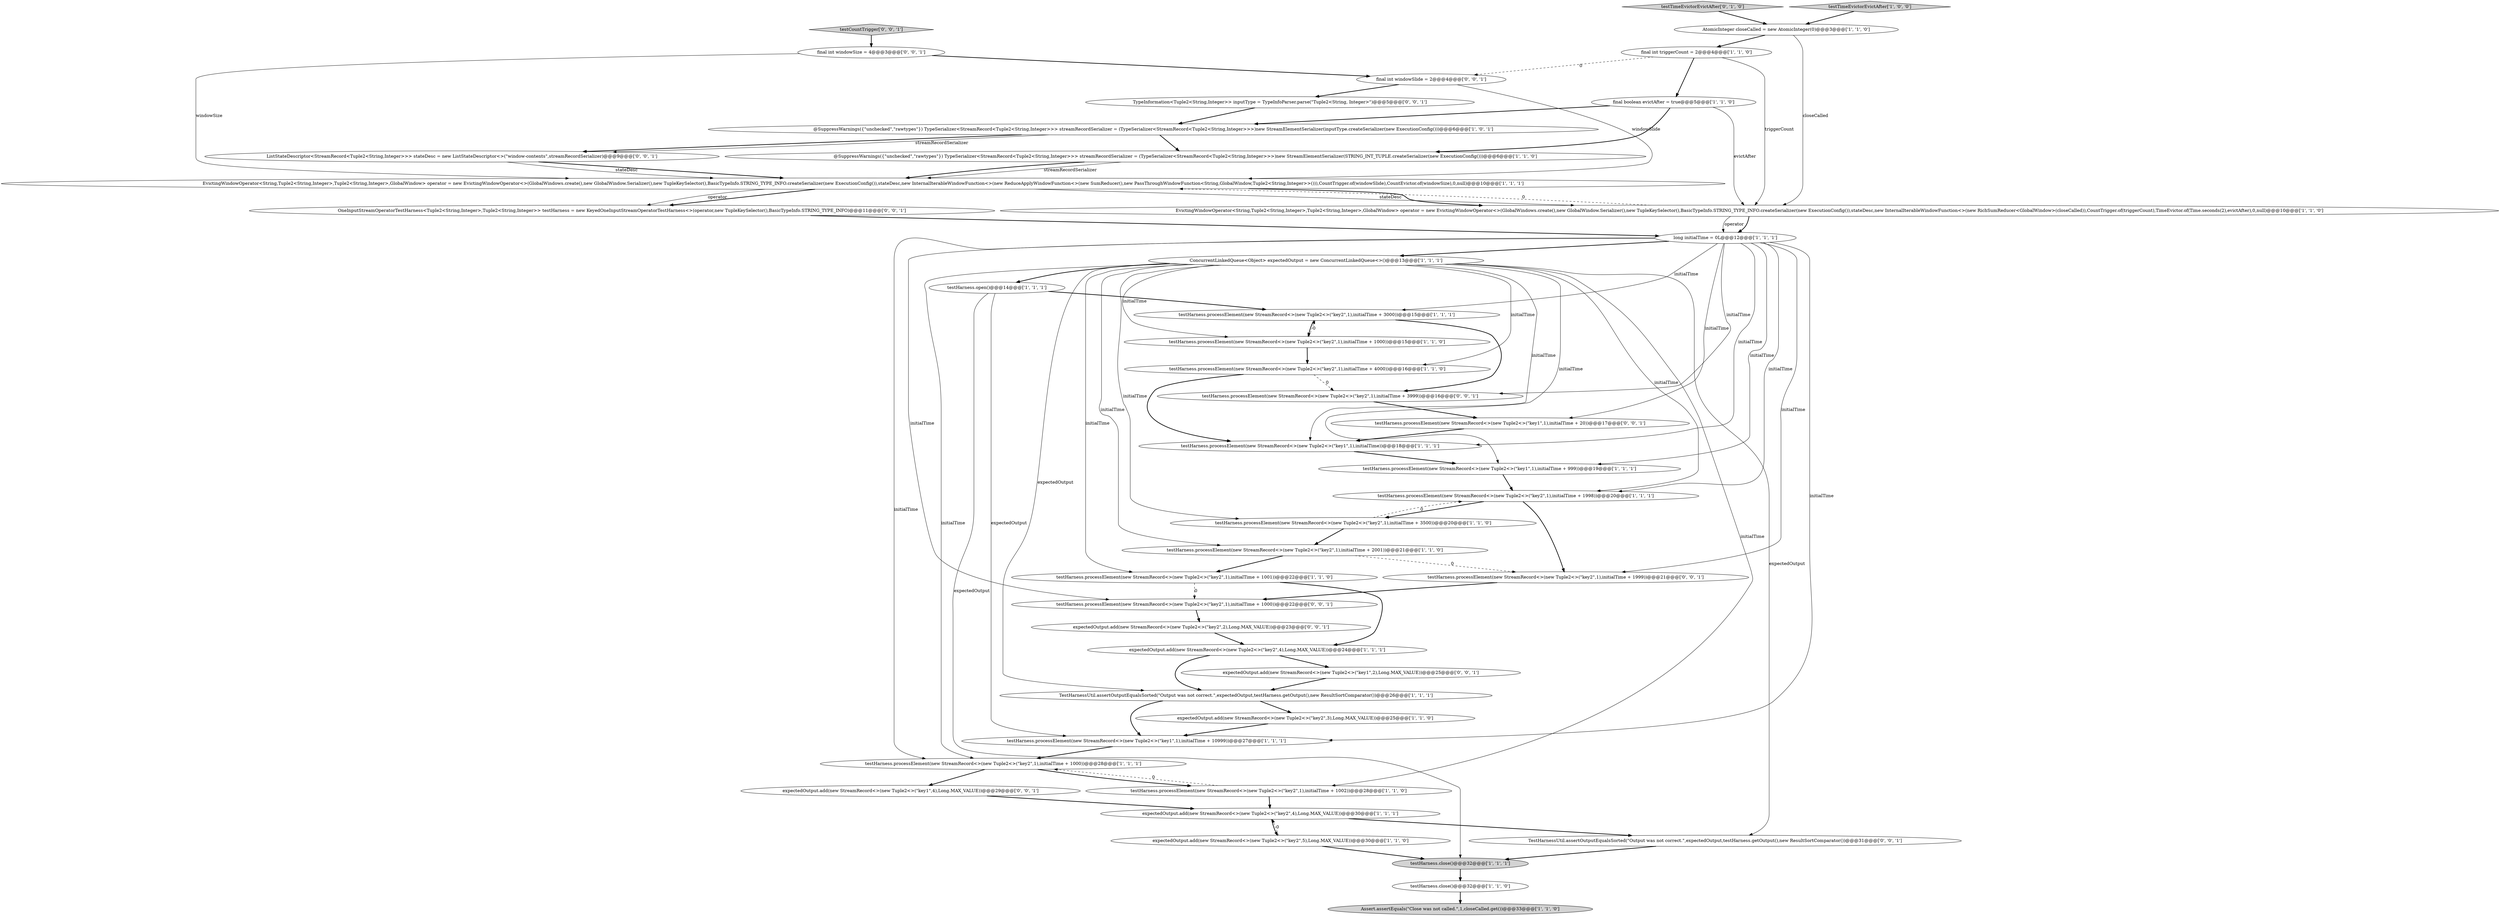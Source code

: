 digraph {
24 [style = filled, label = "testHarness.open()@@@14@@@['1', '1', '1']", fillcolor = white, shape = ellipse image = "AAA0AAABBB1BBB"];
34 [style = filled, label = "testHarness.processElement(new StreamRecord<>(new Tuple2<>(\"key2\",1),initialTime + 1000))@@@22@@@['0', '0', '1']", fillcolor = white, shape = ellipse image = "AAA0AAABBB3BBB"];
3 [style = filled, label = "testHarness.processElement(new StreamRecord<>(new Tuple2<>(\"key1\",1),initialTime))@@@18@@@['1', '1', '1']", fillcolor = white, shape = ellipse image = "AAA0AAABBB1BBB"];
33 [style = filled, label = "OneInputStreamOperatorTestHarness<Tuple2<String,Integer>,Tuple2<String,Integer>> testHarness = new KeyedOneInputStreamOperatorTestHarness<>(operator,new TupleKeySelector(),BasicTypeInfo.STRING_TYPE_INFO)@@@11@@@['0', '0', '1']", fillcolor = white, shape = ellipse image = "AAA0AAABBB3BBB"];
13 [style = filled, label = "testHarness.processElement(new StreamRecord<>(new Tuple2<>(\"key2\",1),initialTime + 4000))@@@16@@@['1', '1', '0']", fillcolor = white, shape = ellipse image = "AAA0AAABBB1BBB"];
45 [style = filled, label = "testHarness.processElement(new StreamRecord<>(new Tuple2<>(\"key2\",1),initialTime + 1999))@@@21@@@['0', '0', '1']", fillcolor = white, shape = ellipse image = "AAA0AAABBB3BBB"];
7 [style = filled, label = "testHarness.close()@@@32@@@['1', '1', '1']", fillcolor = lightgray, shape = ellipse image = "AAA0AAABBB1BBB"];
30 [style = filled, label = "testHarness.processElement(new StreamRecord<>(new Tuple2<>(\"key2\",1),initialTime + 1001))@@@22@@@['1', '1', '0']", fillcolor = white, shape = ellipse image = "AAA0AAABBB1BBB"];
23 [style = filled, label = "testHarness.processElement(new StreamRecord<>(new Tuple2<>(\"key2\",1),initialTime + 1002))@@@28@@@['1', '1', '0']", fillcolor = white, shape = ellipse image = "AAA0AAABBB1BBB"];
43 [style = filled, label = "final int windowSlide = 2@@@4@@@['0', '0', '1']", fillcolor = white, shape = ellipse image = "AAA0AAABBB3BBB"];
42 [style = filled, label = "testCountTrigger['0', '0', '1']", fillcolor = lightgray, shape = diamond image = "AAA0AAABBB3BBB"];
40 [style = filled, label = "final int windowSize = 4@@@3@@@['0', '0', '1']", fillcolor = white, shape = ellipse image = "AAA0AAABBB3BBB"];
16 [style = filled, label = "expectedOutput.add(new StreamRecord<>(new Tuple2<>(\"key2\",4),Long.MAX_VALUE))@@@24@@@['1', '1', '1']", fillcolor = white, shape = ellipse image = "AAA0AAABBB1BBB"];
28 [style = filled, label = "testHarness.close()@@@32@@@['1', '1', '0']", fillcolor = white, shape = ellipse image = "AAA0AAABBB1BBB"];
17 [style = filled, label = "testHarness.processElement(new StreamRecord<>(new Tuple2<>(\"key2\",1),initialTime + 1000))@@@28@@@['1', '1', '1']", fillcolor = white, shape = ellipse image = "AAA0AAABBB1BBB"];
39 [style = filled, label = "testHarness.processElement(new StreamRecord<>(new Tuple2<>(\"key1\",1),initialTime + 20))@@@17@@@['0', '0', '1']", fillcolor = white, shape = ellipse image = "AAA0AAABBB3BBB"];
44 [style = filled, label = "testHarness.processElement(new StreamRecord<>(new Tuple2<>(\"key2\",1),initialTime + 3999))@@@16@@@['0', '0', '1']", fillcolor = white, shape = ellipse image = "AAA0AAABBB3BBB"];
5 [style = filled, label = "testHarness.processElement(new StreamRecord<>(new Tuple2<>(\"key2\",1),initialTime + 1000))@@@15@@@['1', '1', '0']", fillcolor = white, shape = ellipse image = "AAA0AAABBB1BBB"];
6 [style = filled, label = "testHarness.processElement(new StreamRecord<>(new Tuple2<>(\"key2\",1),initialTime + 3000))@@@15@@@['1', '1', '1']", fillcolor = white, shape = ellipse image = "AAA0AAABBB1BBB"];
21 [style = filled, label = "ConcurrentLinkedQueue<Object> expectedOutput = new ConcurrentLinkedQueue<>()@@@13@@@['1', '1', '1']", fillcolor = white, shape = ellipse image = "AAA0AAABBB1BBB"];
9 [style = filled, label = "final int triggerCount = 2@@@4@@@['1', '1', '0']", fillcolor = white, shape = ellipse image = "AAA0AAABBB1BBB"];
25 [style = filled, label = "testHarness.processElement(new StreamRecord<>(new Tuple2<>(\"key1\",1),initialTime + 999))@@@19@@@['1', '1', '1']", fillcolor = white, shape = ellipse image = "AAA0AAABBB1BBB"];
8 [style = filled, label = "expectedOutput.add(new StreamRecord<>(new Tuple2<>(\"key2\",4),Long.MAX_VALUE))@@@30@@@['1', '1', '1']", fillcolor = white, shape = ellipse image = "AAA0AAABBB1BBB"];
35 [style = filled, label = "expectedOutput.add(new StreamRecord<>(new Tuple2<>(\"key2\",2),Long.MAX_VALUE))@@@23@@@['0', '0', '1']", fillcolor = white, shape = ellipse image = "AAA0AAABBB3BBB"];
37 [style = filled, label = "ListStateDescriptor<StreamRecord<Tuple2<String,Integer>>> stateDesc = new ListStateDescriptor<>(\"window-contents\",streamRecordSerializer)@@@9@@@['0', '0', '1']", fillcolor = white, shape = ellipse image = "AAA0AAABBB3BBB"];
2 [style = filled, label = "long initialTime = 0L@@@12@@@['1', '1', '1']", fillcolor = white, shape = ellipse image = "AAA0AAABBB1BBB"];
38 [style = filled, label = "TypeInformation<Tuple2<String,Integer>> inputType = TypeInfoParser.parse(\"Tuple2<String, Integer>\")@@@5@@@['0', '0', '1']", fillcolor = white, shape = ellipse image = "AAA0AAABBB3BBB"];
15 [style = filled, label = "testHarness.processElement(new StreamRecord<>(new Tuple2<>(\"key2\",1),initialTime + 2001))@@@21@@@['1', '1', '0']", fillcolor = white, shape = ellipse image = "AAA0AAABBB1BBB"];
19 [style = filled, label = "expectedOutput.add(new StreamRecord<>(new Tuple2<>(\"key2\",3),Long.MAX_VALUE))@@@25@@@['1', '1', '0']", fillcolor = white, shape = ellipse image = "AAA0AAABBB1BBB"];
11 [style = filled, label = "EvictingWindowOperator<String,Tuple2<String,Integer>,Tuple2<String,Integer>,GlobalWindow> operator = new EvictingWindowOperator<>(GlobalWindows.create(),new GlobalWindow.Serializer(),new TupleKeySelector(),BasicTypeInfo.STRING_TYPE_INFO.createSerializer(new ExecutionConfig()),stateDesc,new InternalIterableWindowFunction<>(new ReduceApplyWindowFunction<>(new SumReducer(),new PassThroughWindowFunction<String,GlobalWindow,Tuple2<String,Integer>>())),CountTrigger.of(windowSlide),CountEvictor.of(windowSize),0,null)@@@10@@@['1', '1', '1']", fillcolor = white, shape = ellipse image = "AAA0AAABBB1BBB"];
31 [style = filled, label = "testTimeEvictorEvictAfter['0', '1', '0']", fillcolor = lightgray, shape = diamond image = "AAA0AAABBB2BBB"];
32 [style = filled, label = "expectedOutput.add(new StreamRecord<>(new Tuple2<>(\"key1\",4),Long.MAX_VALUE))@@@29@@@['0', '0', '1']", fillcolor = white, shape = ellipse image = "AAA0AAABBB3BBB"];
29 [style = filled, label = "testHarness.processElement(new StreamRecord<>(new Tuple2<>(\"key2\",1),initialTime + 1998))@@@20@@@['1', '1', '1']", fillcolor = white, shape = ellipse image = "AAA0AAABBB1BBB"];
36 [style = filled, label = "expectedOutput.add(new StreamRecord<>(new Tuple2<>(\"key1\",2),Long.MAX_VALUE))@@@25@@@['0', '0', '1']", fillcolor = white, shape = ellipse image = "AAA0AAABBB3BBB"];
4 [style = filled, label = "expectedOutput.add(new StreamRecord<>(new Tuple2<>(\"key2\",5),Long.MAX_VALUE))@@@30@@@['1', '1', '0']", fillcolor = white, shape = ellipse image = "AAA0AAABBB1BBB"];
1 [style = filled, label = "EvictingWindowOperator<String,Tuple2<String,Integer>,Tuple2<String,Integer>,GlobalWindow> operator = new EvictingWindowOperator<>(GlobalWindows.create(),new GlobalWindow.Serializer(),new TupleKeySelector(),BasicTypeInfo.STRING_TYPE_INFO.createSerializer(new ExecutionConfig()),stateDesc,new InternalIterableWindowFunction<>(new RichSumReducer<GlobalWindow>(closeCalled)),CountTrigger.of(triggerCount),TimeEvictor.of(Time.seconds(2),evictAfter),0,null)@@@10@@@['1', '1', '0']", fillcolor = white, shape = ellipse image = "AAA0AAABBB1BBB"];
10 [style = filled, label = "@SuppressWarnings({\"unchecked\",\"rawtypes\"}) TypeSerializer<StreamRecord<Tuple2<String,Integer>>> streamRecordSerializer = (TypeSerializer<StreamRecord<Tuple2<String,Integer>>>)new StreamElementSerializer(inputType.createSerializer(new ExecutionConfig()))@@@6@@@['1', '0', '1']", fillcolor = white, shape = ellipse image = "AAA0AAABBB1BBB"];
14 [style = filled, label = "testHarness.processElement(new StreamRecord<>(new Tuple2<>(\"key1\",1),initialTime + 10999))@@@27@@@['1', '1', '1']", fillcolor = white, shape = ellipse image = "AAA0AAABBB1BBB"];
26 [style = filled, label = "final boolean evictAfter = true@@@5@@@['1', '1', '0']", fillcolor = white, shape = ellipse image = "AAA0AAABBB1BBB"];
18 [style = filled, label = "Assert.assertEquals(\"Close was not called.\",1,closeCalled.get())@@@33@@@['1', '1', '0']", fillcolor = lightgray, shape = ellipse image = "AAA0AAABBB1BBB"];
12 [style = filled, label = "testTimeEvictorEvictAfter['1', '0', '0']", fillcolor = lightgray, shape = diamond image = "AAA0AAABBB1BBB"];
22 [style = filled, label = "@SuppressWarnings({\"unchecked\",\"rawtypes\"}) TypeSerializer<StreamRecord<Tuple2<String,Integer>>> streamRecordSerializer = (TypeSerializer<StreamRecord<Tuple2<String,Integer>>>)new StreamElementSerializer(STRING_INT_TUPLE.createSerializer(new ExecutionConfig()))@@@6@@@['1', '1', '0']", fillcolor = white, shape = ellipse image = "AAA0AAABBB1BBB"];
41 [style = filled, label = "TestHarnessUtil.assertOutputEqualsSorted(\"Output was not correct.\",expectedOutput,testHarness.getOutput(),new ResultSortComparator())@@@31@@@['0', '0', '1']", fillcolor = white, shape = ellipse image = "AAA0AAABBB3BBB"];
27 [style = filled, label = "TestHarnessUtil.assertOutputEqualsSorted(\"Output was not correct.\",expectedOutput,testHarness.getOutput(),new ResultSortComparator())@@@26@@@['1', '1', '1']", fillcolor = white, shape = ellipse image = "AAA0AAABBB1BBB"];
20 [style = filled, label = "AtomicInteger closeCalled = new AtomicInteger(0)@@@3@@@['1', '1', '0']", fillcolor = white, shape = ellipse image = "AAA0AAABBB1BBB"];
0 [style = filled, label = "testHarness.processElement(new StreamRecord<>(new Tuple2<>(\"key2\",1),initialTime + 3500))@@@20@@@['1', '1', '0']", fillcolor = white, shape = ellipse image = "AAA0AAABBB1BBB"];
9->1 [style = solid, label="triggerCount"];
37->11 [style = bold, label=""];
20->9 [style = bold, label=""];
26->10 [style = bold, label=""];
11->1 [style = solid, label="stateDesc"];
29->0 [style = bold, label=""];
21->23 [style = solid, label="initialTime"];
14->17 [style = bold, label=""];
21->24 [style = bold, label=""];
25->29 [style = bold, label=""];
21->30 [style = solid, label="initialTime"];
21->25 [style = solid, label="initialTime"];
37->11 [style = solid, label="stateDesc"];
0->15 [style = bold, label=""];
26->22 [style = bold, label=""];
29->45 [style = bold, label=""];
15->45 [style = dashed, label="0"];
9->26 [style = bold, label=""];
5->6 [style = dashed, label="0"];
23->17 [style = dashed, label="0"];
21->5 [style = solid, label="initialTime"];
26->1 [style = solid, label="evictAfter"];
11->33 [style = bold, label=""];
27->19 [style = bold, label=""];
8->4 [style = bold, label=""];
31->20 [style = bold, label=""];
2->3 [style = solid, label="initialTime"];
24->14 [style = solid, label="expectedOutput"];
2->34 [style = solid, label="initialTime"];
28->18 [style = bold, label=""];
11->33 [style = solid, label="operator"];
23->8 [style = bold, label=""];
22->11 [style = solid, label="streamRecordSerializer"];
21->0 [style = solid, label="initialTime"];
43->11 [style = solid, label="windowSlide"];
42->40 [style = bold, label=""];
21->27 [style = solid, label="expectedOutput"];
13->44 [style = dashed, label="0"];
2->14 [style = solid, label="initialTime"];
2->45 [style = solid, label="initialTime"];
2->21 [style = bold, label=""];
21->29 [style = solid, label="initialTime"];
40->11 [style = solid, label="windowSize"];
34->35 [style = bold, label=""];
2->17 [style = solid, label="initialTime"];
21->15 [style = solid, label="initialTime"];
22->11 [style = bold, label=""];
2->6 [style = solid, label="initialTime"];
16->36 [style = bold, label=""];
8->41 [style = bold, label=""];
16->27 [style = bold, label=""];
27->14 [style = bold, label=""];
12->20 [style = bold, label=""];
2->44 [style = solid, label="initialTime"];
30->34 [style = dashed, label="0"];
6->44 [style = bold, label=""];
17->23 [style = bold, label=""];
4->7 [style = bold, label=""];
9->43 [style = dashed, label="0"];
6->5 [style = bold, label=""];
32->8 [style = bold, label=""];
21->41 [style = solid, label="expectedOutput"];
43->38 [style = bold, label=""];
19->14 [style = bold, label=""];
7->28 [style = bold, label=""];
1->11 [style = dashed, label="0"];
5->13 [style = bold, label=""];
21->13 [style = solid, label="initialTime"];
2->29 [style = solid, label="initialTime"];
0->29 [style = dashed, label="0"];
1->2 [style = bold, label=""];
40->43 [style = bold, label=""];
21->3 [style = solid, label="initialTime"];
33->2 [style = bold, label=""];
10->37 [style = bold, label=""];
10->22 [style = bold, label=""];
10->37 [style = solid, label="streamRecordSerializer"];
35->16 [style = bold, label=""];
2->39 [style = solid, label="initialTime"];
21->17 [style = solid, label="initialTime"];
41->7 [style = bold, label=""];
11->1 [style = bold, label=""];
38->10 [style = bold, label=""];
3->25 [style = bold, label=""];
20->1 [style = solid, label="closeCalled"];
1->2 [style = solid, label="operator"];
39->3 [style = bold, label=""];
2->25 [style = solid, label="initialTime"];
15->30 [style = bold, label=""];
17->32 [style = bold, label=""];
44->39 [style = bold, label=""];
36->27 [style = bold, label=""];
13->3 [style = bold, label=""];
24->7 [style = solid, label="expectedOutput"];
4->8 [style = dashed, label="0"];
24->6 [style = bold, label=""];
30->16 [style = bold, label=""];
45->34 [style = bold, label=""];
}
